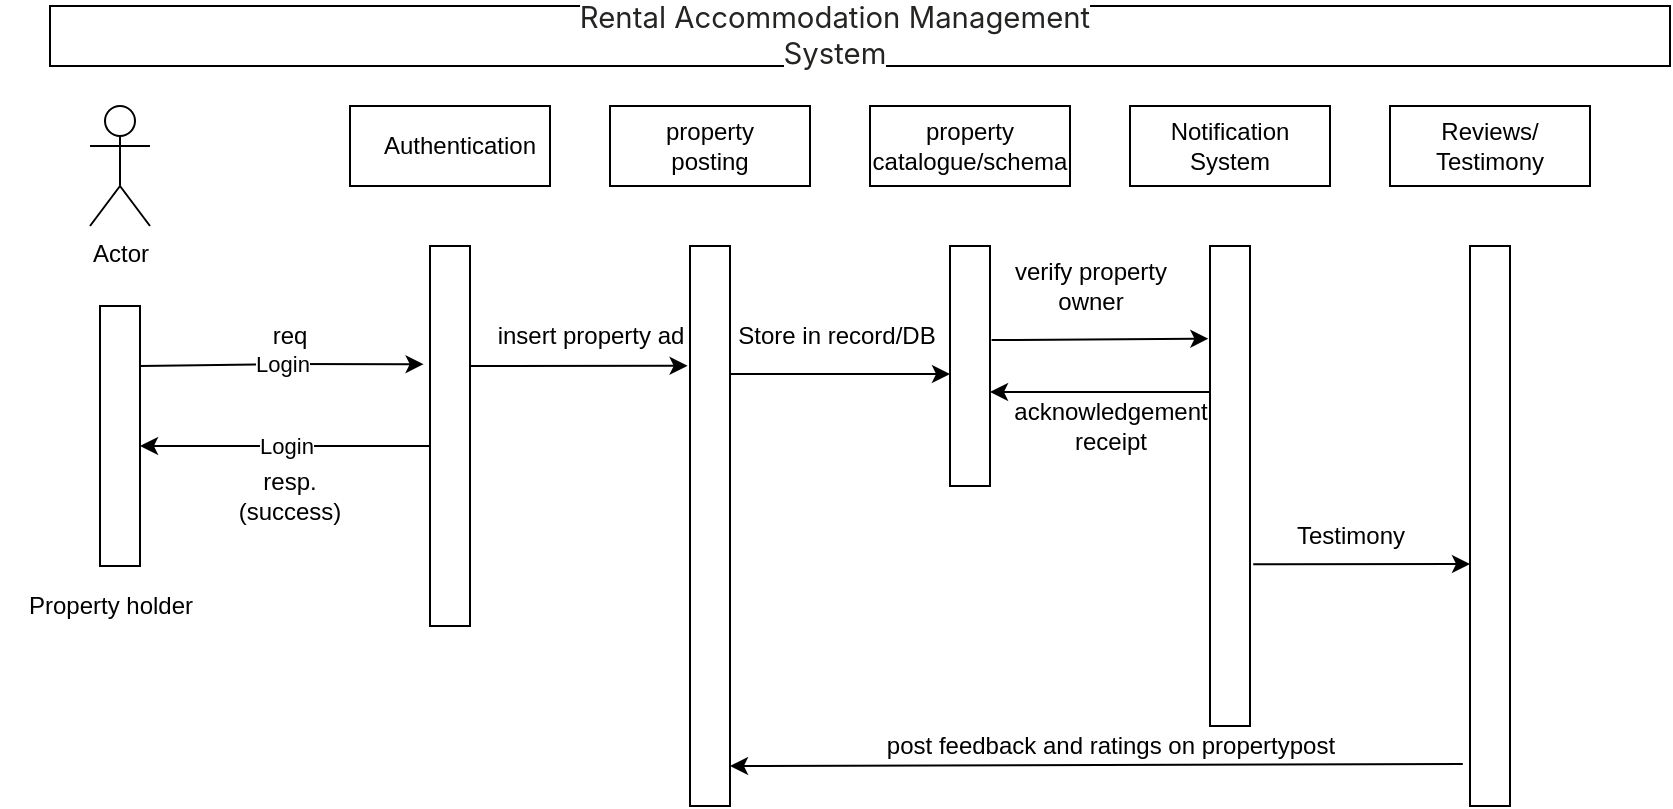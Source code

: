 <mxfile version="20.4.1" type="device"><diagram id="fz3wiz41_EN5BQUjeH28" name="Page-1"><mxGraphModel dx="1888" dy="579" grid="1" gridSize="10" guides="1" tooltips="1" connect="1" arrows="1" fold="1" page="1" pageScale="1" pageWidth="850" pageHeight="1100" math="0" shadow="0"><root><mxCell id="0"/><mxCell id="1" parent="0"/><mxCell id="J1HxSBwd0lCJcjHgrUCT-1" value="" style="rounded=0;whiteSpace=wrap;html=1;" vertex="1" parent="1"><mxGeometry x="20" y="40" width="810" height="30" as="geometry"/></mxCell><mxCell id="J1HxSBwd0lCJcjHgrUCT-2" value="&lt;span style=&quot;color: rgb(37, 36, 35); font-family: -apple-system, BlinkMacSystemFont, &amp;quot;Segoe UI&amp;quot;, system-ui, &amp;quot;Apple Color Emoji&amp;quot;, &amp;quot;Segoe UI Emoji&amp;quot;, &amp;quot;Segoe UI Web&amp;quot;, sans-serif; font-size: 14.667px; text-align: start; background-color: rgb(255, 255, 255);&quot;&gt;Rental Accommodation Management System&lt;/span&gt;" style="text;html=1;strokeColor=none;fillColor=none;align=center;verticalAlign=middle;whiteSpace=wrap;rounded=0;" vertex="1" parent="1"><mxGeometry x="260" y="40" width="305" height="30" as="geometry"/></mxCell><mxCell id="J1HxSBwd0lCJcjHgrUCT-3" value="" style="rounded=0;whiteSpace=wrap;html=1;" vertex="1" parent="1"><mxGeometry x="170" y="90" width="100" height="40" as="geometry"/></mxCell><mxCell id="J1HxSBwd0lCJcjHgrUCT-4" value="" style="rounded=0;whiteSpace=wrap;html=1;" vertex="1" parent="1"><mxGeometry x="300" y="90" width="100" height="40" as="geometry"/></mxCell><mxCell id="J1HxSBwd0lCJcjHgrUCT-5" value="property catalogue/schema" style="rounded=0;whiteSpace=wrap;html=1;" vertex="1" parent="1"><mxGeometry x="430" y="90" width="100" height="40" as="geometry"/></mxCell><mxCell id="J1HxSBwd0lCJcjHgrUCT-6" value="" style="rounded=0;whiteSpace=wrap;html=1;" vertex="1" parent="1"><mxGeometry x="560" y="90" width="100" height="40" as="geometry"/></mxCell><mxCell id="J1HxSBwd0lCJcjHgrUCT-7" value="" style="rounded=0;whiteSpace=wrap;html=1;" vertex="1" parent="1"><mxGeometry x="690" y="90" width="100" height="40" as="geometry"/></mxCell><mxCell id="J1HxSBwd0lCJcjHgrUCT-8" value="Authentication" style="text;html=1;strokeColor=none;fillColor=none;align=center;verticalAlign=middle;whiteSpace=wrap;rounded=0;" vertex="1" parent="1"><mxGeometry x="180" y="95" width="90" height="30" as="geometry"/></mxCell><mxCell id="J1HxSBwd0lCJcjHgrUCT-10" value="property&lt;br&gt;posting" style="text;html=1;strokeColor=none;fillColor=none;align=center;verticalAlign=middle;whiteSpace=wrap;rounded=0;" vertex="1" parent="1"><mxGeometry x="300" y="95" width="100" height="30" as="geometry"/></mxCell><mxCell id="J1HxSBwd0lCJcjHgrUCT-11" value="Notification System" style="text;html=1;strokeColor=none;fillColor=none;align=center;verticalAlign=middle;whiteSpace=wrap;rounded=0;" vertex="1" parent="1"><mxGeometry x="585" y="95" width="50" height="30" as="geometry"/></mxCell><mxCell id="J1HxSBwd0lCJcjHgrUCT-13" value="Reviews/&lt;br&gt;Testimony" style="text;html=1;strokeColor=none;fillColor=none;align=center;verticalAlign=middle;whiteSpace=wrap;rounded=0;" vertex="1" parent="1"><mxGeometry x="710" y="95" width="60" height="30" as="geometry"/></mxCell><mxCell id="J1HxSBwd0lCJcjHgrUCT-16" value="Actor" style="shape=umlActor;verticalLabelPosition=bottom;verticalAlign=top;html=1;" vertex="1" parent="1"><mxGeometry x="40" y="90" width="30" height="60" as="geometry"/></mxCell><mxCell id="J1HxSBwd0lCJcjHgrUCT-19" value="" style="rounded=0;whiteSpace=wrap;html=1;" vertex="1" parent="1"><mxGeometry x="210" y="160" width="20" height="190" as="geometry"/></mxCell><mxCell id="J1HxSBwd0lCJcjHgrUCT-20" value="" style="rounded=0;whiteSpace=wrap;html=1;" vertex="1" parent="1"><mxGeometry x="340" y="160" width="20" height="280" as="geometry"/></mxCell><mxCell id="J1HxSBwd0lCJcjHgrUCT-21" value="" style="rounded=0;whiteSpace=wrap;html=1;" vertex="1" parent="1"><mxGeometry x="470" y="160" width="20" height="120" as="geometry"/></mxCell><mxCell id="J1HxSBwd0lCJcjHgrUCT-22" value="" style="rounded=0;whiteSpace=wrap;html=1;" vertex="1" parent="1"><mxGeometry x="600" y="160" width="20" height="240" as="geometry"/></mxCell><mxCell id="J1HxSBwd0lCJcjHgrUCT-23" value="" style="rounded=0;whiteSpace=wrap;html=1;" vertex="1" parent="1"><mxGeometry x="730" y="160" width="20" height="280" as="geometry"/></mxCell><mxCell id="J1HxSBwd0lCJcjHgrUCT-26" value="" style="rounded=0;whiteSpace=wrap;html=1;" vertex="1" parent="1"><mxGeometry x="45" y="190" width="20" height="130" as="geometry"/></mxCell><mxCell id="J1HxSBwd0lCJcjHgrUCT-28" value="" style="endArrow=classic;html=1;rounded=0;entryX=-0.16;entryY=0.311;entryDx=0;entryDy=0;entryPerimeter=0;" edge="1" parent="1" target="J1HxSBwd0lCJcjHgrUCT-19"><mxGeometry relative="1" as="geometry"><mxPoint x="65" y="220" as="sourcePoint"/><mxPoint x="165" y="220" as="targetPoint"/><Array as="points"><mxPoint x="140" y="219"/></Array></mxGeometry></mxCell><mxCell id="J1HxSBwd0lCJcjHgrUCT-29" value="Login" style="edgeLabel;resizable=0;html=1;align=center;verticalAlign=middle;" connectable="0" vertex="1" parent="J1HxSBwd0lCJcjHgrUCT-28"><mxGeometry relative="1" as="geometry"/></mxCell><mxCell id="J1HxSBwd0lCJcjHgrUCT-31" value="" style="endArrow=classic;html=1;rounded=1;" edge="1" parent="1"><mxGeometry relative="1" as="geometry"><mxPoint x="210" y="260" as="sourcePoint"/><mxPoint x="65" y="260" as="targetPoint"/><Array as="points"><mxPoint x="140" y="260"/></Array></mxGeometry></mxCell><mxCell id="J1HxSBwd0lCJcjHgrUCT-32" value="Login" style="edgeLabel;resizable=0;html=1;align=center;verticalAlign=middle;" connectable="0" vertex="1" parent="J1HxSBwd0lCJcjHgrUCT-31"><mxGeometry relative="1" as="geometry"/></mxCell><mxCell id="J1HxSBwd0lCJcjHgrUCT-33" value="req" style="text;html=1;strokeColor=none;fillColor=none;align=center;verticalAlign=middle;whiteSpace=wrap;rounded=0;" vertex="1" parent="1"><mxGeometry x="110" y="190" width="60" height="30" as="geometry"/></mxCell><mxCell id="J1HxSBwd0lCJcjHgrUCT-34" value="resp. (success)" style="text;html=1;strokeColor=none;fillColor=none;align=center;verticalAlign=middle;whiteSpace=wrap;rounded=0;" vertex="1" parent="1"><mxGeometry x="110" y="270" width="60" height="30" as="geometry"/></mxCell><mxCell id="J1HxSBwd0lCJcjHgrUCT-39" value="" style="endArrow=classic;html=1;rounded=1;entryX=-0.06;entryY=0.214;entryDx=0;entryDy=0;entryPerimeter=0;" edge="1" parent="1" target="J1HxSBwd0lCJcjHgrUCT-20"><mxGeometry width="50" height="50" relative="1" as="geometry"><mxPoint x="230" y="220" as="sourcePoint"/><mxPoint x="280" y="170" as="targetPoint"/></mxGeometry></mxCell><mxCell id="J1HxSBwd0lCJcjHgrUCT-40" value="insert property ad" style="text;html=1;align=center;verticalAlign=middle;resizable=0;points=[];autosize=1;strokeColor=none;fillColor=none;" vertex="1" parent="1"><mxGeometry x="230" y="190" width="120" height="30" as="geometry"/></mxCell><mxCell id="J1HxSBwd0lCJcjHgrUCT-41" value="Store in record/DB" style="text;html=1;align=center;verticalAlign=middle;resizable=0;points=[];autosize=1;strokeColor=none;fillColor=none;" vertex="1" parent="1"><mxGeometry x="352.5" y="190" width="120" height="30" as="geometry"/></mxCell><mxCell id="J1HxSBwd0lCJcjHgrUCT-42" value="" style="endArrow=classic;html=1;rounded=1;" edge="1" parent="1"><mxGeometry width="50" height="50" relative="1" as="geometry"><mxPoint x="360" y="224" as="sourcePoint"/><mxPoint x="470" y="224" as="targetPoint"/></mxGeometry></mxCell><mxCell id="J1HxSBwd0lCJcjHgrUCT-43" value="" style="endArrow=classic;html=1;rounded=1;exitX=1.04;exitY=0.392;exitDx=0;exitDy=0;exitPerimeter=0;entryX=-0.04;entryY=0.193;entryDx=0;entryDy=0;entryPerimeter=0;" edge="1" parent="1" source="J1HxSBwd0lCJcjHgrUCT-21" target="J1HxSBwd0lCJcjHgrUCT-22"><mxGeometry width="50" height="50" relative="1" as="geometry"><mxPoint x="520" y="210" as="sourcePoint"/><mxPoint x="590" y="207" as="targetPoint"/><Array as="points"/></mxGeometry></mxCell><mxCell id="J1HxSBwd0lCJcjHgrUCT-44" value="verify property&lt;br&gt;owner" style="text;html=1;align=center;verticalAlign=middle;resizable=0;points=[];autosize=1;strokeColor=none;fillColor=none;" vertex="1" parent="1"><mxGeometry x="490" y="160" width="100" height="40" as="geometry"/></mxCell><mxCell id="J1HxSBwd0lCJcjHgrUCT-45" value="" style="endArrow=classic;html=1;rounded=1;" edge="1" parent="1"><mxGeometry width="50" height="50" relative="1" as="geometry"><mxPoint x="600" y="233" as="sourcePoint"/><mxPoint x="490" y="233" as="targetPoint"/></mxGeometry></mxCell><mxCell id="J1HxSBwd0lCJcjHgrUCT-46" value="acknowledgement&lt;br&gt;receipt" style="text;html=1;align=center;verticalAlign=middle;resizable=0;points=[];autosize=1;strokeColor=none;fillColor=none;" vertex="1" parent="1"><mxGeometry x="490" y="230" width="120" height="40" as="geometry"/></mxCell><mxCell id="J1HxSBwd0lCJcjHgrUCT-47" value="Property holder" style="text;html=1;align=center;verticalAlign=middle;resizable=0;points=[];autosize=1;strokeColor=none;fillColor=none;" vertex="1" parent="1"><mxGeometry x="-5" y="325" width="110" height="30" as="geometry"/></mxCell><mxCell id="J1HxSBwd0lCJcjHgrUCT-51" value="" style="endArrow=classic;html=1;rounded=1;exitX=1.08;exitY=0.663;exitDx=0;exitDy=0;exitPerimeter=0;" edge="1" parent="1" source="J1HxSBwd0lCJcjHgrUCT-22"><mxGeometry width="50" height="50" relative="1" as="geometry"><mxPoint x="410" y="290" as="sourcePoint"/><mxPoint x="730" y="319" as="targetPoint"/></mxGeometry></mxCell><mxCell id="J1HxSBwd0lCJcjHgrUCT-52" value="Testimony" style="text;html=1;align=center;verticalAlign=middle;resizable=0;points=[];autosize=1;strokeColor=none;fillColor=none;" vertex="1" parent="1"><mxGeometry x="630" y="290" width="80" height="30" as="geometry"/></mxCell><mxCell id="J1HxSBwd0lCJcjHgrUCT-53" value="" style="endArrow=classic;html=1;rounded=1;exitX=-0.18;exitY=0.925;exitDx=0;exitDy=0;exitPerimeter=0;" edge="1" parent="1" source="J1HxSBwd0lCJcjHgrUCT-23"><mxGeometry width="50" height="50" relative="1" as="geometry"><mxPoint x="470" y="420" as="sourcePoint"/><mxPoint x="360" y="420" as="targetPoint"/></mxGeometry></mxCell><mxCell id="J1HxSBwd0lCJcjHgrUCT-55" value="post feedback and ratings on propertypost" style="text;html=1;align=center;verticalAlign=middle;resizable=0;points=[];autosize=1;strokeColor=none;fillColor=none;" vertex="1" parent="1"><mxGeometry x="425" y="395" width="250" height="30" as="geometry"/></mxCell></root></mxGraphModel></diagram></mxfile>